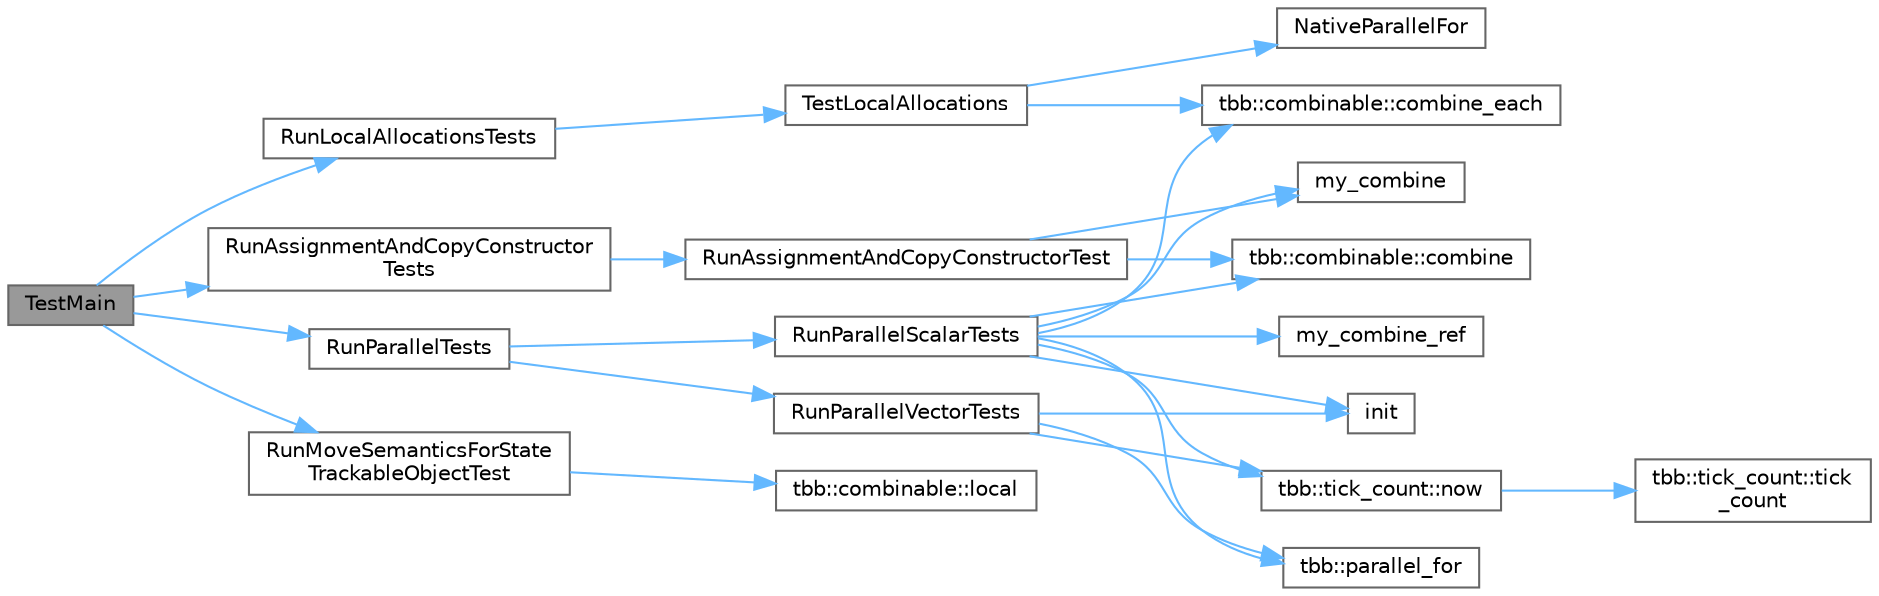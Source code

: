 digraph "TestMain"
{
 // LATEX_PDF_SIZE
  bgcolor="transparent";
  edge [fontname=Helvetica,fontsize=10,labelfontname=Helvetica,labelfontsize=10];
  node [fontname=Helvetica,fontsize=10,shape=box,height=0.2,width=0.4];
  rankdir="LR";
  Node1 [id="Node000001",label="TestMain",height=0.2,width=0.4,color="gray40", fillcolor="grey60", style="filled", fontcolor="black",tooltip="Entry point to a TBB unit test application"];
  Node1 -> Node2 [id="edge25_Node000001_Node000002",color="steelblue1",style="solid",tooltip=" "];
  Node2 [id="Node000002",label="RunAssignmentAndCopyConstructor\lTests",height=0.2,width=0.4,color="grey40", fillcolor="white", style="filled",URL="$test__combinable_8cpp.html#aec69c84ea6a8662b69618cda180b7b74",tooltip=" "];
  Node2 -> Node3 [id="edge26_Node000002_Node000003",color="steelblue1",style="solid",tooltip=" "];
  Node3 [id="Node000003",label="RunAssignmentAndCopyConstructorTest",height=0.2,width=0.4,color="grey40", fillcolor="white", style="filled",URL="$test__combinable_8cpp.html#a8252d446e7075e4dabf8f417c41d0a37",tooltip=" "];
  Node3 -> Node4 [id="edge27_Node000003_Node000004",color="steelblue1",style="solid",tooltip=" "];
  Node4 [id="Node000004",label="tbb::combinable::combine",height=0.2,width=0.4,color="grey40", fillcolor="white", style="filled",URL="$classtbb_1_1combinable.html#a3d564f6d480e0c7fe8e756d1de1cf0e2",tooltip=" "];
  Node3 -> Node5 [id="edge28_Node000003_Node000005",color="steelblue1",style="solid",tooltip=" "];
  Node5 [id="Node000005",label="my_combine",height=0.2,width=0.4,color="grey40", fillcolor="white", style="filled",URL="$test__combinable_8cpp.html#ad54b3b2f20da477652fbd129e2ae21f0",tooltip=" "];
  Node1 -> Node6 [id="edge29_Node000001_Node000006",color="steelblue1",style="solid",tooltip=" "];
  Node6 [id="Node000006",label="RunLocalAllocationsTests",height=0.2,width=0.4,color="grey40", fillcolor="white", style="filled",URL="$test__combinable_8cpp.html#abf316d40c3829d3fe4b53e9727962245",tooltip=" "];
  Node6 -> Node7 [id="edge30_Node000006_Node000007",color="steelblue1",style="solid",tooltip=" "];
  Node7 [id="Node000007",label="TestLocalAllocations",height=0.2,width=0.4,color="grey40", fillcolor="white", style="filled",URL="$test__combinable_8cpp.html#a94425d9cd656dd58c695e998802dfa2d",tooltip=" "];
  Node7 -> Node8 [id="edge31_Node000007_Node000008",color="steelblue1",style="solid",tooltip=" "];
  Node8 [id="Node000008",label="tbb::combinable::combine_each",height=0.2,width=0.4,color="grey40", fillcolor="white", style="filled",URL="$classtbb_1_1combinable.html#aadadee714004d977f0e95a479bfb80ac",tooltip=" "];
  Node7 -> Node9 [id="edge32_Node000007_Node000009",color="steelblue1",style="solid",tooltip=" "];
  Node9 [id="Node000009",label="NativeParallelFor",height=0.2,width=0.4,color="grey40", fillcolor="white", style="filled",URL="$harness_8h.html#ad5b2c9cf4e169014b7919debb3c91d45",tooltip="Execute body(i) in parallel for i in the interval [0,n)."];
  Node1 -> Node10 [id="edge33_Node000001_Node000010",color="steelblue1",style="solid",tooltip=" "];
  Node10 [id="Node000010",label="RunMoveSemanticsForState\lTrackableObjectTest",height=0.2,width=0.4,color="grey40", fillcolor="white", style="filled",URL="$test__combinable_8cpp.html#ab2b7131f07440fbaf6061db1b62edae9",tooltip=" "];
  Node10 -> Node11 [id="edge34_Node000010_Node000011",color="steelblue1",style="solid",tooltip=" "];
  Node11 [id="Node000011",label="tbb::combinable::local",height=0.2,width=0.4,color="grey40", fillcolor="white", style="filled",URL="$classtbb_1_1combinable.html#a31272a4707609a9a94738620454cc4d0",tooltip=" "];
  Node1 -> Node12 [id="edge35_Node000001_Node000012",color="steelblue1",style="solid",tooltip=" "];
  Node12 [id="Node000012",label="RunParallelTests",height=0.2,width=0.4,color="grey40", fillcolor="white", style="filled",URL="$test__combinable_8cpp.html#a62a08eef66037d9271682c9e9840f7d2",tooltip=" "];
  Node12 -> Node13 [id="edge36_Node000012_Node000013",color="steelblue1",style="solid",tooltip=" "];
  Node13 [id="Node000013",label="RunParallelScalarTests",height=0.2,width=0.4,color="grey40", fillcolor="white", style="filled",URL="$test__combinable_8cpp.html#af3ec5ea2621a371037b2174645c29ec9",tooltip=" "];
  Node13 -> Node4 [id="edge37_Node000013_Node000004",color="steelblue1",style="solid",tooltip=" "];
  Node13 -> Node8 [id="edge38_Node000013_Node000008",color="steelblue1",style="solid",tooltip=" "];
  Node13 -> Node14 [id="edge39_Node000013_Node000014",color="steelblue1",style="solid",tooltip=" "];
  Node14 [id="Node000014",label="init",height=0.2,width=0.4,color="grey40", fillcolor="white", style="filled",URL="$boing_8c.html#a2858154e2009b0e6e616f313177762bc",tooltip=" "];
  Node13 -> Node5 [id="edge40_Node000013_Node000005",color="steelblue1",style="solid",tooltip=" "];
  Node13 -> Node15 [id="edge41_Node000013_Node000015",color="steelblue1",style="solid",tooltip=" "];
  Node15 [id="Node000015",label="my_combine_ref",height=0.2,width=0.4,color="grey40", fillcolor="white", style="filled",URL="$test__combinable_8cpp.html#a1798eb27ad4a60d571eed28d6a82ee03",tooltip=" "];
  Node13 -> Node16 [id="edge42_Node000013_Node000016",color="steelblue1",style="solid",tooltip=" "];
  Node16 [id="Node000016",label="tbb::tick_count::now",height=0.2,width=0.4,color="grey40", fillcolor="white", style="filled",URL="$classtbb_1_1tick__count.html#a74dcecde7431ff4591d7c46fc1d50d7e",tooltip="Return current time."];
  Node16 -> Node17 [id="edge43_Node000016_Node000017",color="steelblue1",style="solid",tooltip=" "];
  Node17 [id="Node000017",label="tbb::tick_count::tick\l_count",height=0.2,width=0.4,color="grey40", fillcolor="white", style="filled",URL="$classtbb_1_1tick__count.html#a9f1daa0b7a4feb800f802b4be1f1e497",tooltip="Construct an absolute timestamp initialized to zero."];
  Node13 -> Node18 [id="edge44_Node000013_Node000018",color="steelblue1",style="solid",tooltip=" "];
  Node18 [id="Node000018",label="tbb::parallel_for",height=0.2,width=0.4,color="grey40", fillcolor="white", style="filled",URL="$group__algorithms.html#gaa8444c29dc4d2e527a1036717d109aef",tooltip="Parallel iteration over range with default partitioner."];
  Node12 -> Node19 [id="edge45_Node000012_Node000019",color="steelblue1",style="solid",tooltip=" "];
  Node19 [id="Node000019",label="RunParallelVectorTests",height=0.2,width=0.4,color="grey40", fillcolor="white", style="filled",URL="$test__combinable_8cpp.html#a5ad9c993b669d19c5d82c1701ff60ce3",tooltip=" "];
  Node19 -> Node14 [id="edge46_Node000019_Node000014",color="steelblue1",style="solid",tooltip=" "];
  Node19 -> Node16 [id="edge47_Node000019_Node000016",color="steelblue1",style="solid",tooltip=" "];
  Node19 -> Node18 [id="edge48_Node000019_Node000018",color="steelblue1",style="solid",tooltip=" "];
}
